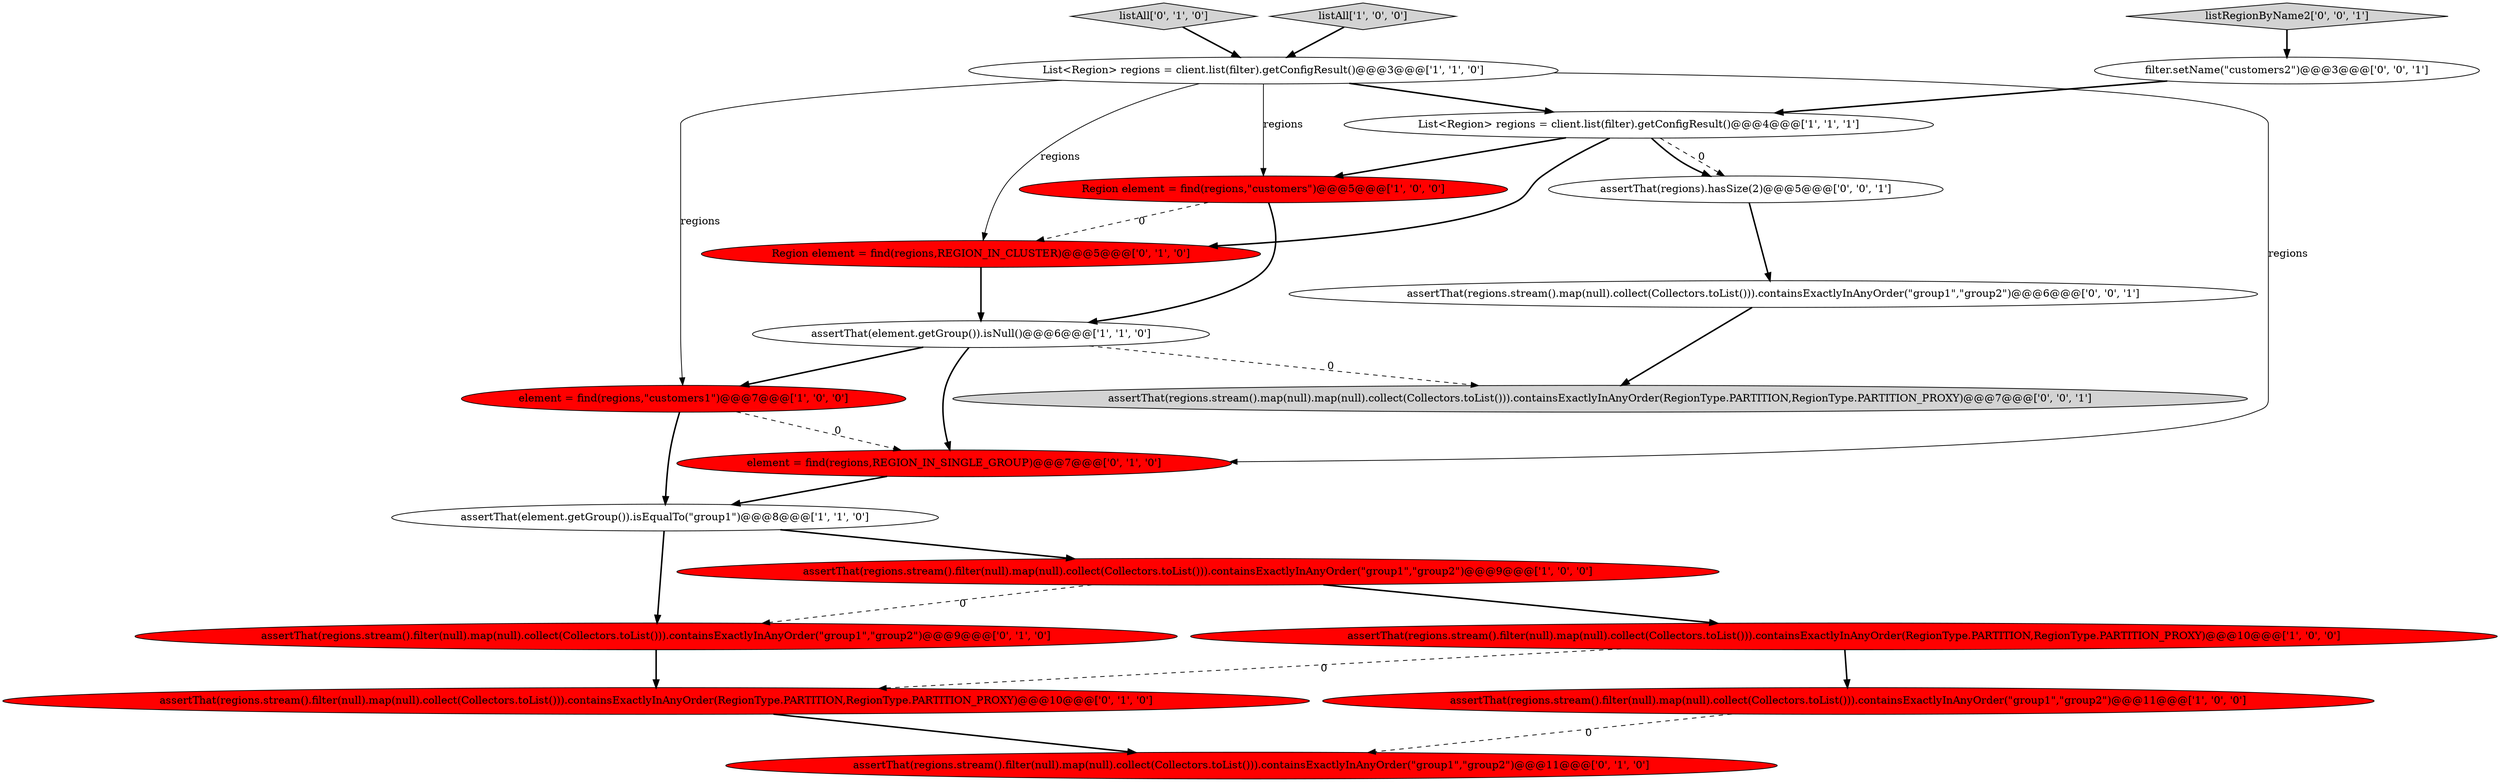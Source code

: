 digraph {
18 [style = filled, label = "assertThat(regions.stream().map(null).collect(Collectors.toList())).containsExactlyInAnyOrder(\"group1\",\"group2\")@@@6@@@['0', '0', '1']", fillcolor = white, shape = ellipse image = "AAA0AAABBB3BBB"];
13 [style = filled, label = "element = find(regions,REGION_IN_SINGLE_GROUP)@@@7@@@['0', '1', '0']", fillcolor = red, shape = ellipse image = "AAA1AAABBB2BBB"];
20 [style = filled, label = "assertThat(regions).hasSize(2)@@@5@@@['0', '0', '1']", fillcolor = white, shape = ellipse image = "AAA0AAABBB3BBB"];
2 [style = filled, label = "listAll['1', '0', '0']", fillcolor = lightgray, shape = diamond image = "AAA0AAABBB1BBB"];
5 [style = filled, label = "Region element = find(regions,\"customers\")@@@5@@@['1', '0', '0']", fillcolor = red, shape = ellipse image = "AAA1AAABBB1BBB"];
11 [style = filled, label = "listAll['0', '1', '0']", fillcolor = lightgray, shape = diamond image = "AAA0AAABBB2BBB"];
4 [style = filled, label = "List<Region> regions = client.list(filter).getConfigResult()@@@3@@@['1', '1', '0']", fillcolor = white, shape = ellipse image = "AAA0AAABBB1BBB"];
7 [style = filled, label = "List<Region> regions = client.list(filter).getConfigResult()@@@4@@@['1', '1', '1']", fillcolor = white, shape = ellipse image = "AAA0AAABBB1BBB"];
3 [style = filled, label = "assertThat(regions.stream().filter(null).map(null).collect(Collectors.toList())).containsExactlyInAnyOrder(\"group1\",\"group2\")@@@11@@@['1', '0', '0']", fillcolor = red, shape = ellipse image = "AAA1AAABBB1BBB"];
6 [style = filled, label = "assertThat(element.getGroup()).isNull()@@@6@@@['1', '1', '0']", fillcolor = white, shape = ellipse image = "AAA0AAABBB1BBB"];
15 [style = filled, label = "assertThat(regions.stream().filter(null).map(null).collect(Collectors.toList())).containsExactlyInAnyOrder(\"group1\",\"group2\")@@@9@@@['0', '1', '0']", fillcolor = red, shape = ellipse image = "AAA1AAABBB2BBB"];
8 [style = filled, label = "assertThat(regions.stream().filter(null).map(null).collect(Collectors.toList())).containsExactlyInAnyOrder(\"group1\",\"group2\")@@@9@@@['1', '0', '0']", fillcolor = red, shape = ellipse image = "AAA1AAABBB1BBB"];
17 [style = filled, label = "assertThat(regions.stream().map(null).map(null).collect(Collectors.toList())).containsExactlyInAnyOrder(RegionType.PARTITION,RegionType.PARTITION_PROXY)@@@7@@@['0', '0', '1']", fillcolor = lightgray, shape = ellipse image = "AAA0AAABBB3BBB"];
14 [style = filled, label = "assertThat(regions.stream().filter(null).map(null).collect(Collectors.toList())).containsExactlyInAnyOrder(RegionType.PARTITION,RegionType.PARTITION_PROXY)@@@10@@@['0', '1', '0']", fillcolor = red, shape = ellipse image = "AAA1AAABBB2BBB"];
12 [style = filled, label = "Region element = find(regions,REGION_IN_CLUSTER)@@@5@@@['0', '1', '0']", fillcolor = red, shape = ellipse image = "AAA1AAABBB2BBB"];
0 [style = filled, label = "element = find(regions,\"customers1\")@@@7@@@['1', '0', '0']", fillcolor = red, shape = ellipse image = "AAA1AAABBB1BBB"];
1 [style = filled, label = "assertThat(regions.stream().filter(null).map(null).collect(Collectors.toList())).containsExactlyInAnyOrder(RegionType.PARTITION,RegionType.PARTITION_PROXY)@@@10@@@['1', '0', '0']", fillcolor = red, shape = ellipse image = "AAA1AAABBB1BBB"];
9 [style = filled, label = "assertThat(element.getGroup()).isEqualTo(\"group1\")@@@8@@@['1', '1', '0']", fillcolor = white, shape = ellipse image = "AAA0AAABBB1BBB"];
10 [style = filled, label = "assertThat(regions.stream().filter(null).map(null).collect(Collectors.toList())).containsExactlyInAnyOrder(\"group1\",\"group2\")@@@11@@@['0', '1', '0']", fillcolor = red, shape = ellipse image = "AAA1AAABBB2BBB"];
16 [style = filled, label = "filter.setName(\"customers2\")@@@3@@@['0', '0', '1']", fillcolor = white, shape = ellipse image = "AAA0AAABBB3BBB"];
19 [style = filled, label = "listRegionByName2['0', '0', '1']", fillcolor = lightgray, shape = diamond image = "AAA0AAABBB3BBB"];
0->9 [style = bold, label=""];
5->12 [style = dashed, label="0"];
15->14 [style = bold, label=""];
1->14 [style = dashed, label="0"];
7->12 [style = bold, label=""];
8->15 [style = dashed, label="0"];
11->4 [style = bold, label=""];
16->7 [style = bold, label=""];
1->3 [style = bold, label=""];
18->17 [style = bold, label=""];
14->10 [style = bold, label=""];
7->20 [style = dashed, label="0"];
4->13 [style = solid, label="regions"];
6->17 [style = dashed, label="0"];
6->0 [style = bold, label=""];
7->20 [style = bold, label=""];
4->12 [style = solid, label="regions"];
9->8 [style = bold, label=""];
12->6 [style = bold, label=""];
2->4 [style = bold, label=""];
4->0 [style = solid, label="regions"];
4->7 [style = bold, label=""];
19->16 [style = bold, label=""];
20->18 [style = bold, label=""];
8->1 [style = bold, label=""];
7->5 [style = bold, label=""];
5->6 [style = bold, label=""];
9->15 [style = bold, label=""];
6->13 [style = bold, label=""];
0->13 [style = dashed, label="0"];
4->5 [style = solid, label="regions"];
3->10 [style = dashed, label="0"];
13->9 [style = bold, label=""];
}
